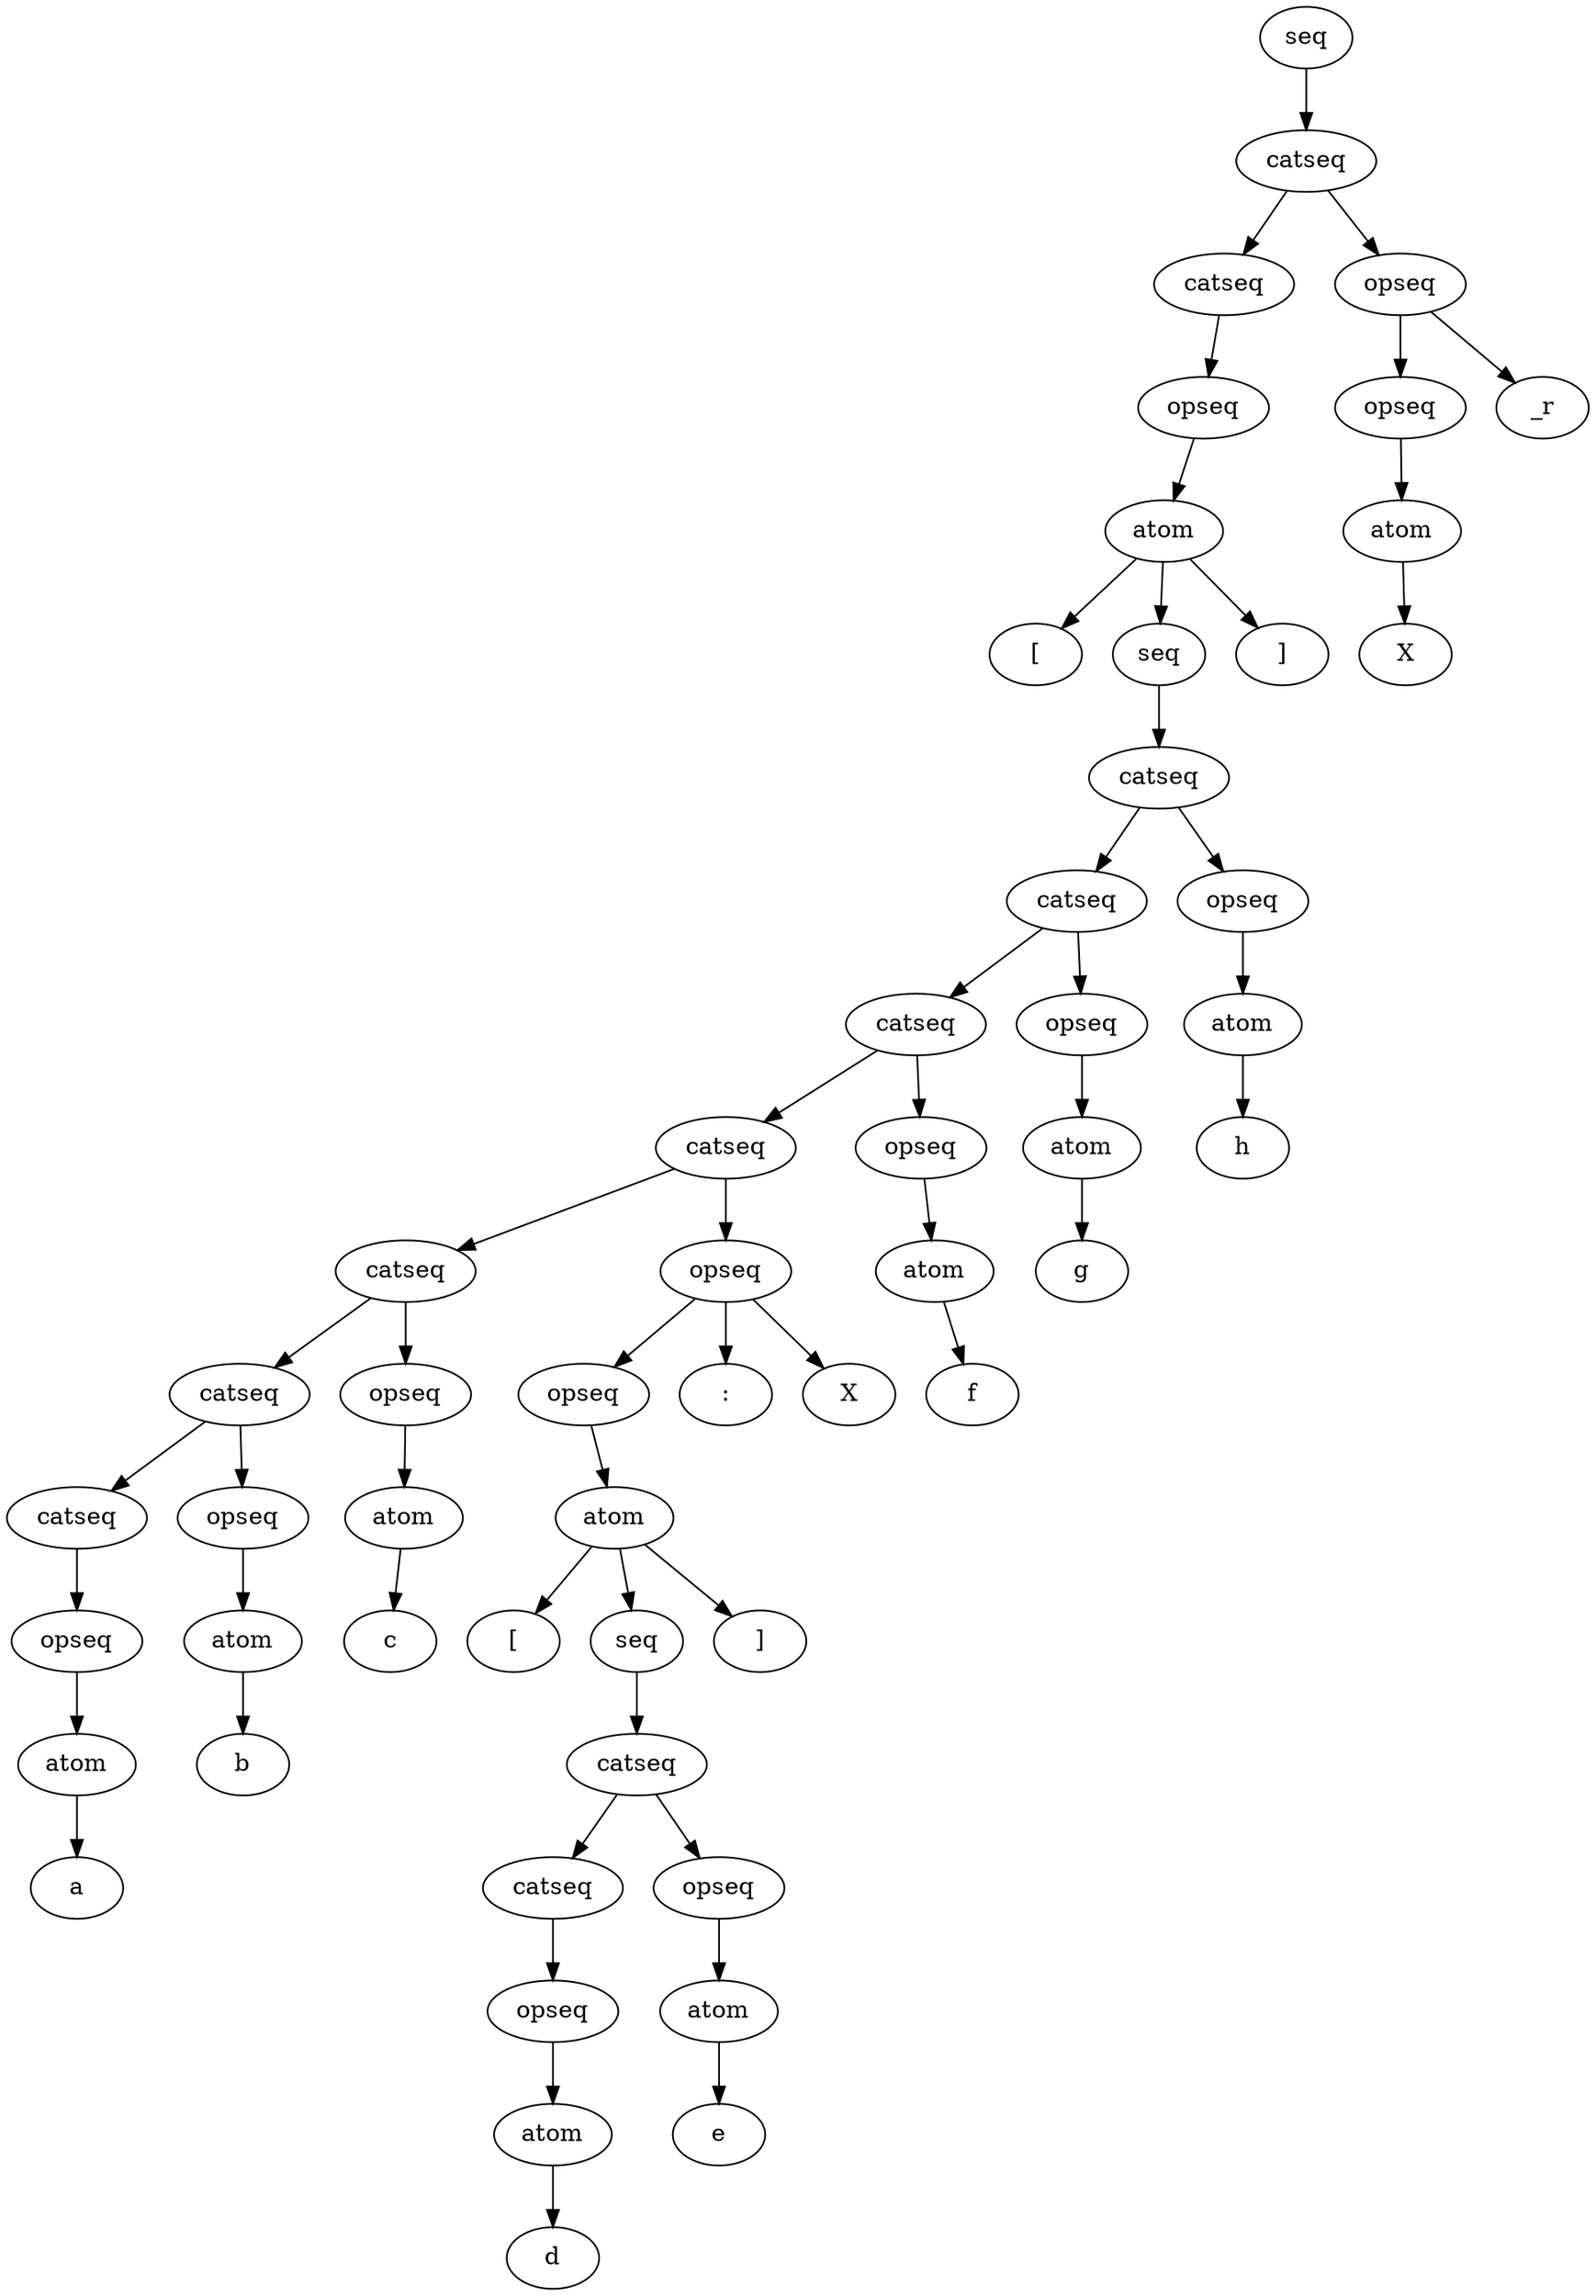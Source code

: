digraph g {
	n1 [label="seq"];
	n2 [label="catseq"];
	n3 [label="catseq"];
	n4 [label="opseq"];
	n5 [label="atom"];
	n6 [label="["];
	n5 -> n6;
	n7 [label="seq"];
	n8 [label="catseq"];
	n9 [label="catseq"];
	n10 [label="catseq"];
	n11 [label="catseq"];
	n12 [label="catseq"];
	n13 [label="catseq"];
	n14 [label="catseq"];
	n15 [label="opseq"];
	n16 [label="atom"];
	n17 [label="a"];
	n16 -> n17;
	n15 -> n16;
	n14 -> n15;
	n13 -> n14;
	n18 [label="opseq"];
	n19 [label="atom"];
	n20 [label="b"];
	n19 -> n20;
	n18 -> n19;
	n13 -> n18;
	n12 -> n13;
	n21 [label="opseq"];
	n22 [label="atom"];
	n23 [label="c"];
	n22 -> n23;
	n21 -> n22;
	n12 -> n21;
	n11 -> n12;
	n24 [label="opseq"];
	n25 [label="opseq"];
	n26 [label="atom"];
	n27 [label="["];
	n26 -> n27;
	n28 [label="seq"];
	n29 [label="catseq"];
	n30 [label="catseq"];
	n31 [label="opseq"];
	n32 [label="atom"];
	n33 [label="d"];
	n32 -> n33;
	n31 -> n32;
	n30 -> n31;
	n29 -> n30;
	n34 [label="opseq"];
	n35 [label="atom"];
	n36 [label="e"];
	n35 -> n36;
	n34 -> n35;
	n29 -> n34;
	n28 -> n29;
	n26 -> n28;
	n37 [label="]"];
	n26 -> n37;
	n25 -> n26;
	n24 -> n25;
	n38 [label=":"];
	n24 -> n38;
	n39 [label="X"];
	n24 -> n39;
	n11 -> n24;
	n10 -> n11;
	n40 [label="opseq"];
	n41 [label="atom"];
	n42 [label="f"];
	n41 -> n42;
	n40 -> n41;
	n10 -> n40;
	n9 -> n10;
	n43 [label="opseq"];
	n44 [label="atom"];
	n45 [label="g"];
	n44 -> n45;
	n43 -> n44;
	n9 -> n43;
	n8 -> n9;
	n46 [label="opseq"];
	n47 [label="atom"];
	n48 [label="h"];
	n47 -> n48;
	n46 -> n47;
	n8 -> n46;
	n7 -> n8;
	n5 -> n7;
	n49 [label="]"];
	n5 -> n49;
	n4 -> n5;
	n3 -> n4;
	n2 -> n3;
	n50 [label="opseq"];
	n51 [label="opseq"];
	n52 [label="atom"];
	n53 [label="X"];
	n52 -> n53;
	n51 -> n52;
	n50 -> n51;
	n54 [label="_r"];
	n50 -> n54;
	n2 -> n50;
	n1 -> n2;
}
